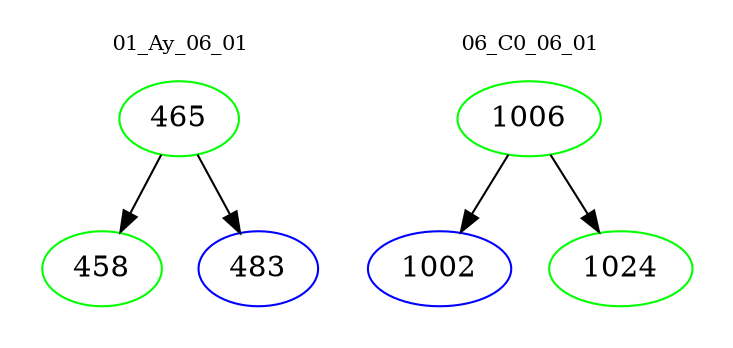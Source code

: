digraph{
subgraph cluster_0 {
color = white
label = "01_Ay_06_01";
fontsize=10;
T0_465 [label="465", color="green"]
T0_465 -> T0_458 [color="black"]
T0_458 [label="458", color="green"]
T0_465 -> T0_483 [color="black"]
T0_483 [label="483", color="blue"]
}
subgraph cluster_1 {
color = white
label = "06_C0_06_01";
fontsize=10;
T1_1006 [label="1006", color="green"]
T1_1006 -> T1_1002 [color="black"]
T1_1002 [label="1002", color="blue"]
T1_1006 -> T1_1024 [color="black"]
T1_1024 [label="1024", color="green"]
}
}
